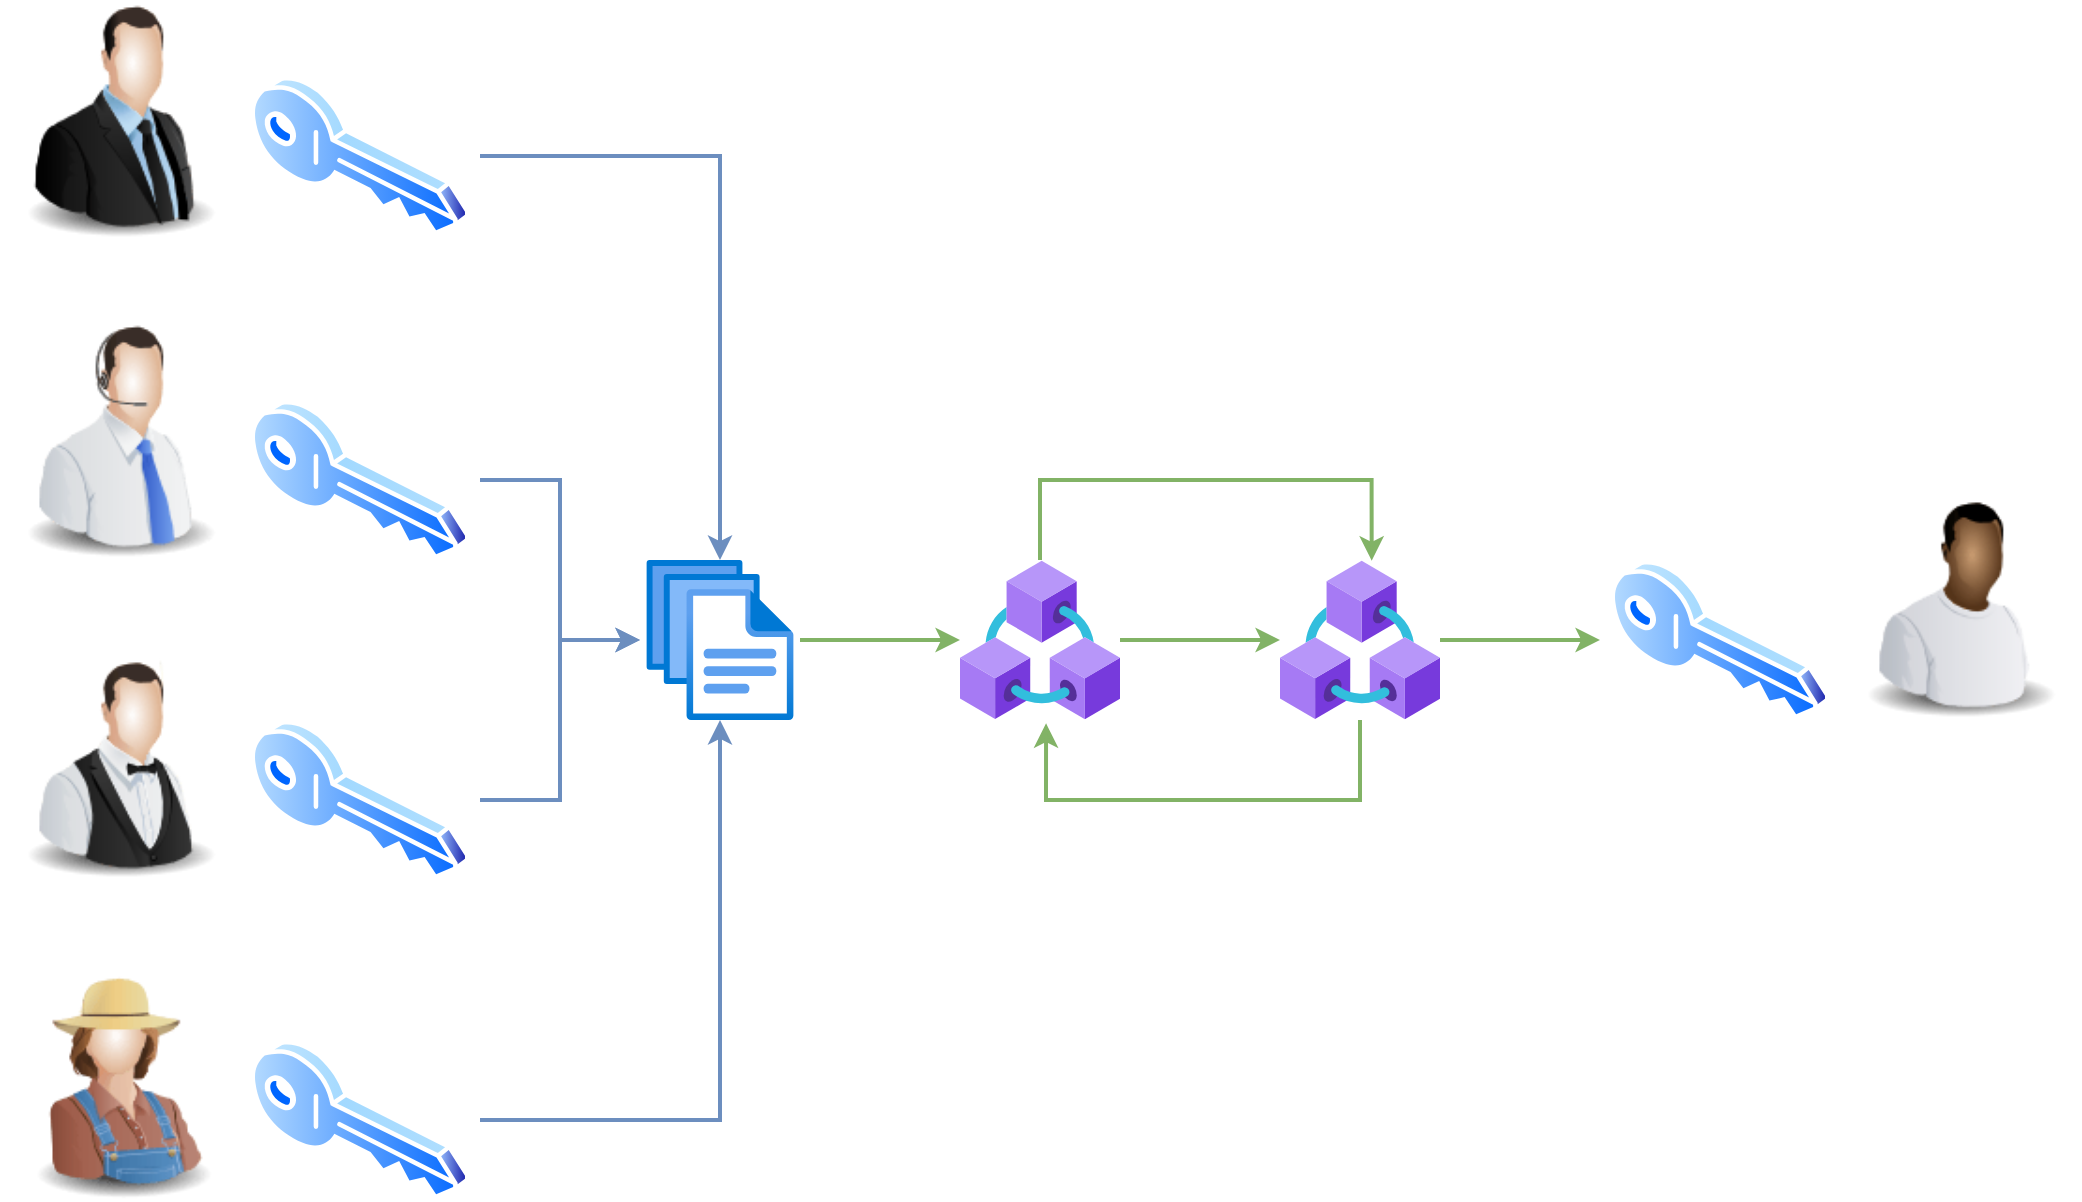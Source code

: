 <mxfile version="21.2.1" type="github">
  <diagram name="Page-1" id="IOx3L2gT1lAjid3hQ-a9">
    <mxGraphModel dx="1257" dy="634" grid="1" gridSize="10" guides="1" tooltips="1" connect="1" arrows="1" fold="1" page="1" pageScale="1" pageWidth="1169" pageHeight="827" math="0" shadow="0">
      <root>
        <mxCell id="0" />
        <mxCell id="1" parent="0" />
        <mxCell id="MqbVAJrmVxTxifl1eM4A-1" value="" style="image;html=1;image=img/lib/clip_art/people/Suit_Man_128x128.png" parent="1" vertex="1">
          <mxGeometry x="80" y="120" width="120" height="120" as="geometry" />
        </mxCell>
        <mxCell id="-Np9GkB7kijbRWwin-eq-14" style="edgeStyle=orthogonalEdgeStyle;rounded=0;orthogonalLoop=1;jettySize=auto;html=1;strokeWidth=2;fillColor=#dae8fc;strokeColor=#6c8ebf;" edge="1" parent="1" source="MqbVAJrmVxTxifl1eM4A-2" target="-Np9GkB7kijbRWwin-eq-7">
          <mxGeometry relative="1" as="geometry" />
        </mxCell>
        <mxCell id="MqbVAJrmVxTxifl1eM4A-2" value="" style="image;perimeter=ellipsePerimeter;html=1;align=center;shadow=0;dashed=0;spacingTop=3;image=img/lib/active_directory/key.svg;" parent="1" vertex="1">
          <mxGeometry x="200" y="158" width="120" height="80" as="geometry" />
        </mxCell>
        <mxCell id="-Np9GkB7kijbRWwin-eq-1" value="" style="image;html=1;image=img/lib/clip_art/people/Telesales_Man_128x128.png;aspect=fixed;" vertex="1" parent="1">
          <mxGeometry x="80" y="280" width="120" height="120" as="geometry" />
        </mxCell>
        <mxCell id="-Np9GkB7kijbRWwin-eq-11" style="edgeStyle=orthogonalEdgeStyle;rounded=0;orthogonalLoop=1;jettySize=auto;html=1;strokeWidth=2;fillColor=#dae8fc;strokeColor=#6c8ebf;" edge="1" parent="1" source="-Np9GkB7kijbRWwin-eq-2" target="-Np9GkB7kijbRWwin-eq-7">
          <mxGeometry relative="1" as="geometry" />
        </mxCell>
        <mxCell id="-Np9GkB7kijbRWwin-eq-2" value="" style="image;perimeter=ellipsePerimeter;html=1;align=center;shadow=0;dashed=0;spacingTop=3;image=img/lib/active_directory/key.svg;" vertex="1" parent="1">
          <mxGeometry x="200" y="320" width="120" height="80" as="geometry" />
        </mxCell>
        <mxCell id="-Np9GkB7kijbRWwin-eq-3" value="" style="image;html=1;image=img/lib/clip_art/people/Waiter_128x128.png" vertex="1" parent="1">
          <mxGeometry x="80" y="440" width="120" height="120" as="geometry" />
        </mxCell>
        <mxCell id="-Np9GkB7kijbRWwin-eq-10" style="edgeStyle=orthogonalEdgeStyle;rounded=0;orthogonalLoop=1;jettySize=auto;html=1;strokeWidth=2;fillColor=#dae8fc;strokeColor=#6c8ebf;" edge="1" parent="1" source="-Np9GkB7kijbRWwin-eq-4" target="-Np9GkB7kijbRWwin-eq-7">
          <mxGeometry relative="1" as="geometry" />
        </mxCell>
        <mxCell id="-Np9GkB7kijbRWwin-eq-4" value="" style="image;perimeter=ellipsePerimeter;html=1;align=center;shadow=0;dashed=0;spacingTop=3;image=img/lib/active_directory/key.svg;imageBackground=none;imageBorder=none;" vertex="1" parent="1">
          <mxGeometry x="200" y="480" width="120" height="80" as="geometry" />
        </mxCell>
        <mxCell id="-Np9GkB7kijbRWwin-eq-5" value="" style="image;html=1;image=img/lib/clip_art/people/Worker_Black_128x128.png" vertex="1" parent="1">
          <mxGeometry x="1000" y="360" width="120" height="120" as="geometry" />
        </mxCell>
        <mxCell id="-Np9GkB7kijbRWwin-eq-13" style="edgeStyle=orthogonalEdgeStyle;rounded=0;orthogonalLoop=1;jettySize=auto;html=1;strokeWidth=2;fillColor=#dae8fc;strokeColor=#6c8ebf;" edge="1" parent="1" source="-Np9GkB7kijbRWwin-eq-6" target="-Np9GkB7kijbRWwin-eq-7">
          <mxGeometry relative="1" as="geometry" />
        </mxCell>
        <mxCell id="-Np9GkB7kijbRWwin-eq-6" value="" style="image;perimeter=ellipsePerimeter;html=1;align=center;shadow=0;dashed=0;spacingTop=3;image=img/lib/active_directory/key.svg;" vertex="1" parent="1">
          <mxGeometry x="200" y="640" width="120" height="80" as="geometry" />
        </mxCell>
        <mxCell id="-Np9GkB7kijbRWwin-eq-25" style="edgeStyle=orthogonalEdgeStyle;rounded=0;orthogonalLoop=1;jettySize=auto;html=1;fillColor=#d5e8d4;strokeColor=#82b366;strokeWidth=2;" edge="1" parent="1" source="-Np9GkB7kijbRWwin-eq-7" target="-Np9GkB7kijbRWwin-eq-8">
          <mxGeometry relative="1" as="geometry" />
        </mxCell>
        <mxCell id="-Np9GkB7kijbRWwin-eq-7" value="" style="image;html=1;points=[];align=center;fontSize=12;image=img/lib/azure2/general/Files.svg;" vertex="1" parent="1">
          <mxGeometry x="400" y="400" width="80" height="80" as="geometry" />
        </mxCell>
        <mxCell id="-Np9GkB7kijbRWwin-eq-17" style="edgeStyle=orthogonalEdgeStyle;rounded=0;orthogonalLoop=1;jettySize=auto;html=1;strokeWidth=2;fillColor=#d5e8d4;strokeColor=#82b366;" edge="1" parent="1" source="-Np9GkB7kijbRWwin-eq-8" target="-Np9GkB7kijbRWwin-eq-15">
          <mxGeometry relative="1" as="geometry" />
        </mxCell>
        <mxCell id="-Np9GkB7kijbRWwin-eq-24" style="edgeStyle=orthogonalEdgeStyle;rounded=0;orthogonalLoop=1;jettySize=auto;html=1;entryX=0.573;entryY=0.004;entryDx=0;entryDy=0;entryPerimeter=0;strokeWidth=2;fillColor=#d5e8d4;strokeColor=#82b366;" edge="1" parent="1" source="-Np9GkB7kijbRWwin-eq-8" target="-Np9GkB7kijbRWwin-eq-15">
          <mxGeometry relative="1" as="geometry">
            <Array as="points">
              <mxPoint x="600" y="360" />
              <mxPoint x="766" y="360" />
            </Array>
          </mxGeometry>
        </mxCell>
        <mxCell id="-Np9GkB7kijbRWwin-eq-8" value="" style="image;aspect=fixed;html=1;points=[];align=center;fontSize=12;image=img/lib/azure2/blockchain/Azure_Blockchain_Service.svg;" vertex="1" parent="1">
          <mxGeometry x="560" y="400" width="80" height="80" as="geometry" />
        </mxCell>
        <mxCell id="-Np9GkB7kijbRWwin-eq-19" style="edgeStyle=orthogonalEdgeStyle;rounded=0;orthogonalLoop=1;jettySize=auto;html=1;entryX=0.538;entryY=1.021;entryDx=0;entryDy=0;entryPerimeter=0;fillColor=#d5e8d4;strokeColor=#82b366;strokeWidth=2;" edge="1" parent="1" source="-Np9GkB7kijbRWwin-eq-15" target="-Np9GkB7kijbRWwin-eq-8">
          <mxGeometry relative="1" as="geometry">
            <Array as="points">
              <mxPoint x="760" y="520" />
              <mxPoint x="603" y="520" />
            </Array>
          </mxGeometry>
        </mxCell>
        <mxCell id="-Np9GkB7kijbRWwin-eq-23" style="edgeStyle=orthogonalEdgeStyle;rounded=0;orthogonalLoop=1;jettySize=auto;html=1;entryX=0;entryY=0.5;entryDx=0;entryDy=0;strokeWidth=2;fillColor=#d5e8d4;strokeColor=#82b366;" edge="1" parent="1" source="-Np9GkB7kijbRWwin-eq-15" target="-Np9GkB7kijbRWwin-eq-22">
          <mxGeometry relative="1" as="geometry" />
        </mxCell>
        <mxCell id="-Np9GkB7kijbRWwin-eq-15" value="" style="image;aspect=fixed;html=1;points=[];align=center;fontSize=12;image=img/lib/azure2/blockchain/Azure_Blockchain_Service.svg;" vertex="1" parent="1">
          <mxGeometry x="720" y="400" width="80" height="80" as="geometry" />
        </mxCell>
        <mxCell id="-Np9GkB7kijbRWwin-eq-21" value="" style="image;html=1;image=img/lib/clip_art/people/Farmer_Woman_128x128.png" vertex="1" parent="1">
          <mxGeometry x="80" y="600" width="120" height="120" as="geometry" />
        </mxCell>
        <mxCell id="-Np9GkB7kijbRWwin-eq-22" value="" style="image;perimeter=ellipsePerimeter;html=1;align=center;shadow=0;dashed=0;spacingTop=3;image=img/lib/active_directory/key.svg;" vertex="1" parent="1">
          <mxGeometry x="880" y="400" width="120" height="80" as="geometry" />
        </mxCell>
      </root>
    </mxGraphModel>
  </diagram>
</mxfile>

